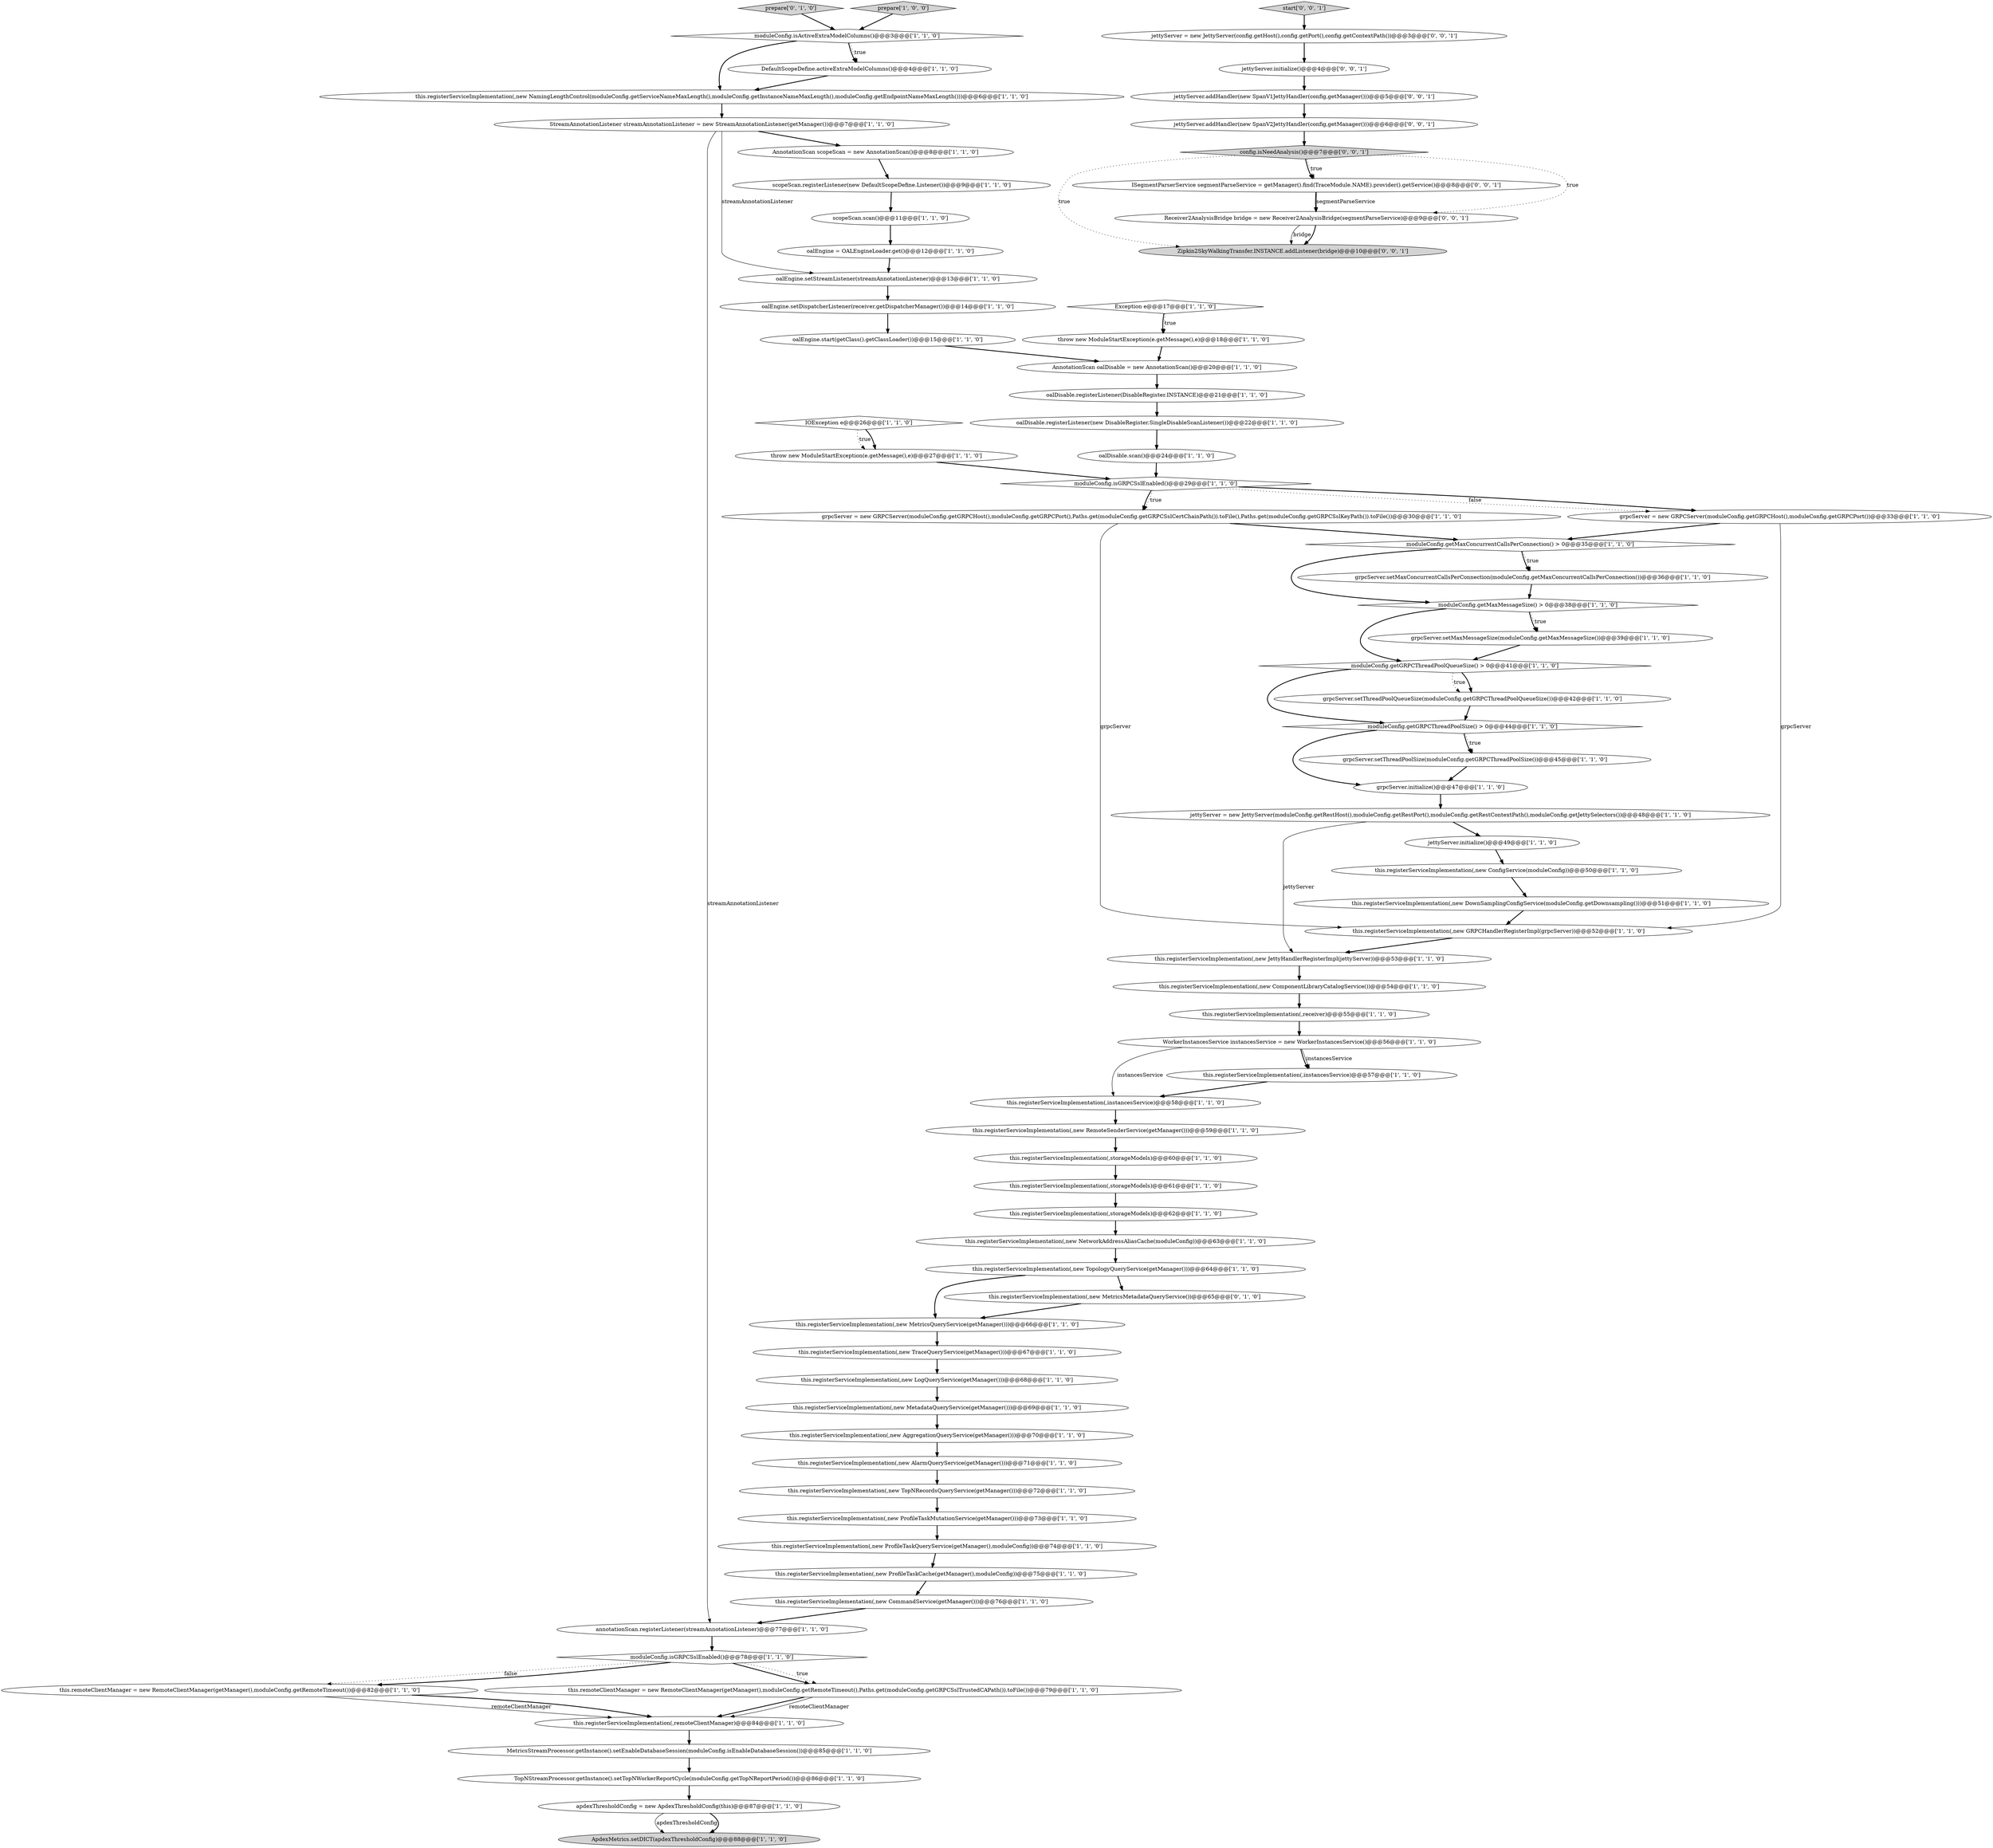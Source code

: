 digraph {
46 [style = filled, label = "moduleConfig.getMaxMessageSize() > 0@@@38@@@['1', '1', '0']", fillcolor = white, shape = diamond image = "AAA0AAABBB1BBB"];
41 [style = filled, label = "jettyServer = new JettyServer(moduleConfig.getRestHost(),moduleConfig.getRestPort(),moduleConfig.getRestContextPath(),moduleConfig.getJettySelectors())@@@48@@@['1', '1', '0']", fillcolor = white, shape = ellipse image = "AAA0AAABBB1BBB"];
0 [style = filled, label = "annotationScan.registerListener(streamAnnotationListener)@@@77@@@['1', '1', '0']", fillcolor = white, shape = ellipse image = "AAA0AAABBB1BBB"];
16 [style = filled, label = "this.registerServiceImplementation(,new TopologyQueryService(getManager()))@@@64@@@['1', '1', '0']", fillcolor = white, shape = ellipse image = "AAA0AAABBB1BBB"];
34 [style = filled, label = "this.registerServiceImplementation(,new GRPCHandlerRegisterImpl(grpcServer))@@@52@@@['1', '1', '0']", fillcolor = white, shape = ellipse image = "AAA0AAABBB1BBB"];
63 [style = filled, label = "this.registerServiceImplementation(,new TopNRecordsQueryService(getManager()))@@@72@@@['1', '1', '0']", fillcolor = white, shape = ellipse image = "AAA0AAABBB1BBB"];
8 [style = filled, label = "this.registerServiceImplementation(,storageModels)@@@60@@@['1', '1', '0']", fillcolor = white, shape = ellipse image = "AAA0AAABBB1BBB"];
73 [style = filled, label = "Zipkin2SkyWalkingTransfer.INSTANCE.addListener(bridge)@@@10@@@['0', '0', '1']", fillcolor = lightgray, shape = ellipse image = "AAA0AAABBB3BBB"];
72 [style = filled, label = "ISegmentParserService segmentParseService = getManager().find(TraceModule.NAME).provider().getService()@@@8@@@['0', '0', '1']", fillcolor = white, shape = ellipse image = "AAA0AAABBB3BBB"];
54 [style = filled, label = "throw new ModuleStartException(e.getMessage(),e)@@@18@@@['1', '1', '0']", fillcolor = white, shape = ellipse image = "AAA0AAABBB1BBB"];
79 [style = filled, label = "jettyServer.addHandler(new SpanV2JettyHandler(config,getManager()))@@@6@@@['0', '0', '1']", fillcolor = white, shape = ellipse image = "AAA0AAABBB3BBB"];
35 [style = filled, label = "this.registerServiceImplementation(,new DownSamplingConfigService(moduleConfig.getDownsampling()))@@@51@@@['1', '1', '0']", fillcolor = white, shape = ellipse image = "AAA0AAABBB1BBB"];
64 [style = filled, label = "oalEngine = OALEngineLoader.get()@@@12@@@['1', '1', '0']", fillcolor = white, shape = ellipse image = "AAA0AAABBB1BBB"];
69 [style = filled, label = "this.registerServiceImplementation(,new MetricsMetadataQueryService())@@@65@@@['0', '1', '0']", fillcolor = white, shape = ellipse image = "AAA1AAABBB2BBB"];
15 [style = filled, label = "this.registerServiceImplementation(,new ConfigService(moduleConfig))@@@50@@@['1', '1', '0']", fillcolor = white, shape = ellipse image = "AAA0AAABBB1BBB"];
39 [style = filled, label = "moduleConfig.isActiveExtraModelColumns()@@@3@@@['1', '1', '0']", fillcolor = white, shape = diamond image = "AAA0AAABBB1BBB"];
9 [style = filled, label = "this.registerServiceImplementation(,new ProfileTaskMutationService(getManager()))@@@73@@@['1', '1', '0']", fillcolor = white, shape = ellipse image = "AAA0AAABBB1BBB"];
28 [style = filled, label = "moduleConfig.getGRPCThreadPoolQueueSize() > 0@@@41@@@['1', '1', '0']", fillcolor = white, shape = diamond image = "AAA0AAABBB1BBB"];
50 [style = filled, label = "moduleConfig.isGRPCSslEnabled()@@@78@@@['1', '1', '0']", fillcolor = white, shape = diamond image = "AAA0AAABBB1BBB"];
5 [style = filled, label = "this.registerServiceImplementation(,new NamingLengthControl(moduleConfig.getServiceNameMaxLength(),moduleConfig.getInstanceNameMaxLength(),moduleConfig.getEndpointNameMaxLength()))@@@6@@@['1', '1', '0']", fillcolor = white, shape = ellipse image = "AAA0AAABBB1BBB"];
70 [style = filled, label = "prepare['0', '1', '0']", fillcolor = lightgray, shape = diamond image = "AAA0AAABBB2BBB"];
23 [style = filled, label = "this.registerServiceImplementation(,storageModels)@@@62@@@['1', '1', '0']", fillcolor = white, shape = ellipse image = "AAA0AAABBB1BBB"];
42 [style = filled, label = "IOException e@@@26@@@['1', '1', '0']", fillcolor = white, shape = diamond image = "AAA0AAABBB1BBB"];
1 [style = filled, label = "ApdexMetrics.setDICT(apdexThresholdConfig)@@@88@@@['1', '1', '0']", fillcolor = lightgray, shape = ellipse image = "AAA0AAABBB1BBB"];
37 [style = filled, label = "oalDisable.registerListener(DisableRegister.INSTANCE)@@@21@@@['1', '1', '0']", fillcolor = white, shape = ellipse image = "AAA0AAABBB1BBB"];
25 [style = filled, label = "oalEngine.start(getClass().getClassLoader())@@@15@@@['1', '1', '0']", fillcolor = white, shape = ellipse image = "AAA0AAABBB1BBB"];
51 [style = filled, label = "MetricsStreamProcessor.getInstance().setEnableDatabaseSession(moduleConfig.isEnableDatabaseSession())@@@85@@@['1', '1', '0']", fillcolor = white, shape = ellipse image = "AAA0AAABBB1BBB"];
38 [style = filled, label = "grpcServer.initialize()@@@47@@@['1', '1', '0']", fillcolor = white, shape = ellipse image = "AAA0AAABBB1BBB"];
66 [style = filled, label = "oalEngine.setDispatcherListener(receiver.getDispatcherManager())@@@14@@@['1', '1', '0']", fillcolor = white, shape = ellipse image = "AAA0AAABBB1BBB"];
29 [style = filled, label = "grpcServer.setThreadPoolQueueSize(moduleConfig.getGRPCThreadPoolQueueSize())@@@42@@@['1', '1', '0']", fillcolor = white, shape = ellipse image = "AAA0AAABBB1BBB"];
14 [style = filled, label = "moduleConfig.isGRPCSslEnabled()@@@29@@@['1', '1', '0']", fillcolor = white, shape = diamond image = "AAA0AAABBB1BBB"];
31 [style = filled, label = "apdexThresholdConfig = new ApdexThresholdConfig(this)@@@87@@@['1', '1', '0']", fillcolor = white, shape = ellipse image = "AAA0AAABBB1BBB"];
36 [style = filled, label = "StreamAnnotationListener streamAnnotationListener = new StreamAnnotationListener(getManager())@@@7@@@['1', '1', '0']", fillcolor = white, shape = ellipse image = "AAA0AAABBB1BBB"];
47 [style = filled, label = "oalEngine.setStreamListener(streamAnnotationListener)@@@13@@@['1', '1', '0']", fillcolor = white, shape = ellipse image = "AAA0AAABBB1BBB"];
20 [style = filled, label = "this.registerServiceImplementation(,new RemoteSenderService(getManager()))@@@59@@@['1', '1', '0']", fillcolor = white, shape = ellipse image = "AAA0AAABBB1BBB"];
44 [style = filled, label = "TopNStreamProcessor.getInstance().setTopNWorkerReportCycle(moduleConfig.getTopNReportPeriod())@@@86@@@['1', '1', '0']", fillcolor = white, shape = ellipse image = "AAA0AAABBB1BBB"];
53 [style = filled, label = "this.registerServiceImplementation(,new CommandService(getManager()))@@@76@@@['1', '1', '0']", fillcolor = white, shape = ellipse image = "AAA0AAABBB1BBB"];
58 [style = filled, label = "WorkerInstancesService instancesService = new WorkerInstancesService()@@@56@@@['1', '1', '0']", fillcolor = white, shape = ellipse image = "AAA0AAABBB1BBB"];
45 [style = filled, label = "this.registerServiceImplementation(,storageModels)@@@61@@@['1', '1', '0']", fillcolor = white, shape = ellipse image = "AAA0AAABBB1BBB"];
30 [style = filled, label = "jettyServer.initialize()@@@49@@@['1', '1', '0']", fillcolor = white, shape = ellipse image = "AAA0AAABBB1BBB"];
56 [style = filled, label = "grpcServer = new GRPCServer(moduleConfig.getGRPCHost(),moduleConfig.getGRPCPort(),Paths.get(moduleConfig.getGRPCSslCertChainPath()).toFile(),Paths.get(moduleConfig.getGRPCSslKeyPath()).toFile())@@@30@@@['1', '1', '0']", fillcolor = white, shape = ellipse image = "AAA0AAABBB1BBB"];
13 [style = filled, label = "this.registerServiceImplementation(,new NetworkAddressAliasCache(moduleConfig))@@@63@@@['1', '1', '0']", fillcolor = white, shape = ellipse image = "AAA0AAABBB1BBB"];
7 [style = filled, label = "grpcServer.setMaxConcurrentCallsPerConnection(moduleConfig.getMaxConcurrentCallsPerConnection())@@@36@@@['1', '1', '0']", fillcolor = white, shape = ellipse image = "AAA0AAABBB1BBB"];
67 [style = filled, label = "AnnotationScan oalDisable = new AnnotationScan()@@@20@@@['1', '1', '0']", fillcolor = white, shape = ellipse image = "AAA0AAABBB1BBB"];
6 [style = filled, label = "oalDisable.scan()@@@24@@@['1', '1', '0']", fillcolor = white, shape = ellipse image = "AAA0AAABBB1BBB"];
43 [style = filled, label = "this.registerServiceImplementation(,new TraceQueryService(getManager()))@@@67@@@['1', '1', '0']", fillcolor = white, shape = ellipse image = "AAA0AAABBB1BBB"];
60 [style = filled, label = "oalDisable.registerListener(new DisableRegister.SingleDisableScanListener())@@@22@@@['1', '1', '0']", fillcolor = white, shape = ellipse image = "AAA0AAABBB1BBB"];
76 [style = filled, label = "jettyServer = new JettyServer(config.getHost(),config.getPort(),config.getContextPath())@@@3@@@['0', '0', '1']", fillcolor = white, shape = ellipse image = "AAA0AAABBB3BBB"];
2 [style = filled, label = "this.registerServiceImplementation(,new JettyHandlerRegisterImpl(jettyServer))@@@53@@@['1', '1', '0']", fillcolor = white, shape = ellipse image = "AAA0AAABBB1BBB"];
32 [style = filled, label = "grpcServer.setMaxMessageSize(moduleConfig.getMaxMessageSize())@@@39@@@['1', '1', '0']", fillcolor = white, shape = ellipse image = "AAA0AAABBB1BBB"];
75 [style = filled, label = "jettyServer.initialize()@@@4@@@['0', '0', '1']", fillcolor = white, shape = ellipse image = "AAA0AAABBB3BBB"];
59 [style = filled, label = "this.registerServiceImplementation(,new ProfileTaskCache(getManager(),moduleConfig))@@@75@@@['1', '1', '0']", fillcolor = white, shape = ellipse image = "AAA0AAABBB1BBB"];
55 [style = filled, label = "this.registerServiceImplementation(,instancesService)@@@57@@@['1', '1', '0']", fillcolor = white, shape = ellipse image = "AAA0AAABBB1BBB"];
17 [style = filled, label = "grpcServer = new GRPCServer(moduleConfig.getGRPCHost(),moduleConfig.getGRPCPort())@@@33@@@['1', '1', '0']", fillcolor = white, shape = ellipse image = "AAA0AAABBB1BBB"];
71 [style = filled, label = "start['0', '0', '1']", fillcolor = lightgray, shape = diamond image = "AAA0AAABBB3BBB"];
68 [style = filled, label = "prepare['1', '0', '0']", fillcolor = lightgray, shape = diamond image = "AAA0AAABBB1BBB"];
19 [style = filled, label = "Exception e@@@17@@@['1', '1', '0']", fillcolor = white, shape = diamond image = "AAA0AAABBB1BBB"];
62 [style = filled, label = "this.registerServiceImplementation(,new MetricsQueryService(getManager()))@@@66@@@['1', '1', '0']", fillcolor = white, shape = ellipse image = "AAA0AAABBB1BBB"];
40 [style = filled, label = "throw new ModuleStartException(e.getMessage(),e)@@@27@@@['1', '1', '0']", fillcolor = white, shape = ellipse image = "AAA0AAABBB1BBB"];
27 [style = filled, label = "this.registerServiceImplementation(,receiver)@@@55@@@['1', '1', '0']", fillcolor = white, shape = ellipse image = "AAA0AAABBB1BBB"];
57 [style = filled, label = "moduleConfig.getMaxConcurrentCallsPerConnection() > 0@@@35@@@['1', '1', '0']", fillcolor = white, shape = diamond image = "AAA0AAABBB1BBB"];
61 [style = filled, label = "this.registerServiceImplementation(,new MetadataQueryService(getManager()))@@@69@@@['1', '1', '0']", fillcolor = white, shape = ellipse image = "AAA0AAABBB1BBB"];
78 [style = filled, label = "jettyServer.addHandler(new SpanV1JettyHandler(config,getManager()))@@@5@@@['0', '0', '1']", fillcolor = white, shape = ellipse image = "AAA0AAABBB3BBB"];
4 [style = filled, label = "this.registerServiceImplementation(,instancesService)@@@58@@@['1', '1', '0']", fillcolor = white, shape = ellipse image = "AAA0AAABBB1BBB"];
65 [style = filled, label = "moduleConfig.getGRPCThreadPoolSize() > 0@@@44@@@['1', '1', '0']", fillcolor = white, shape = diamond image = "AAA0AAABBB1BBB"];
49 [style = filled, label = "this.registerServiceImplementation(,new ComponentLibraryCatalogService())@@@54@@@['1', '1', '0']", fillcolor = white, shape = ellipse image = "AAA0AAABBB1BBB"];
52 [style = filled, label = "grpcServer.setThreadPoolSize(moduleConfig.getGRPCThreadPoolSize())@@@45@@@['1', '1', '0']", fillcolor = white, shape = ellipse image = "AAA0AAABBB1BBB"];
77 [style = filled, label = "config.isNeedAnalysis()@@@7@@@['0', '0', '1']", fillcolor = lightgray, shape = diamond image = "AAA0AAABBB3BBB"];
11 [style = filled, label = "AnnotationScan scopeScan = new AnnotationScan()@@@8@@@['1', '1', '0']", fillcolor = white, shape = ellipse image = "AAA0AAABBB1BBB"];
18 [style = filled, label = "this.registerServiceImplementation(,new AggregationQueryService(getManager()))@@@70@@@['1', '1', '0']", fillcolor = white, shape = ellipse image = "AAA0AAABBB1BBB"];
21 [style = filled, label = "scopeScan.scan()@@@11@@@['1', '1', '0']", fillcolor = white, shape = ellipse image = "AAA0AAABBB1BBB"];
33 [style = filled, label = "this.registerServiceImplementation(,new AlarmQueryService(getManager()))@@@71@@@['1', '1', '0']", fillcolor = white, shape = ellipse image = "AAA0AAABBB1BBB"];
3 [style = filled, label = "this.remoteClientManager = new RemoteClientManager(getManager(),moduleConfig.getRemoteTimeout())@@@82@@@['1', '1', '0']", fillcolor = white, shape = ellipse image = "AAA0AAABBB1BBB"];
22 [style = filled, label = "this.registerServiceImplementation(,new LogQueryService(getManager()))@@@68@@@['1', '1', '0']", fillcolor = white, shape = ellipse image = "AAA0AAABBB1BBB"];
12 [style = filled, label = "this.registerServiceImplementation(,remoteClientManager)@@@84@@@['1', '1', '0']", fillcolor = white, shape = ellipse image = "AAA0AAABBB1BBB"];
48 [style = filled, label = "scopeScan.registerListener(new DefaultScopeDefine.Listener())@@@9@@@['1', '1', '0']", fillcolor = white, shape = ellipse image = "AAA0AAABBB1BBB"];
26 [style = filled, label = "DefaultScopeDefine.activeExtraModelColumns()@@@4@@@['1', '1', '0']", fillcolor = white, shape = ellipse image = "AAA0AAABBB1BBB"];
74 [style = filled, label = "Receiver2AnalysisBridge bridge = new Receiver2AnalysisBridge(segmentParseService)@@@9@@@['0', '0', '1']", fillcolor = white, shape = ellipse image = "AAA0AAABBB3BBB"];
10 [style = filled, label = "this.registerServiceImplementation(,new ProfileTaskQueryService(getManager(),moduleConfig))@@@74@@@['1', '1', '0']", fillcolor = white, shape = ellipse image = "AAA0AAABBB1BBB"];
24 [style = filled, label = "this.remoteClientManager = new RemoteClientManager(getManager(),moduleConfig.getRemoteTimeout(),Paths.get(moduleConfig.getGRPCSslTrustedCAPath()).toFile())@@@79@@@['1', '1', '0']", fillcolor = white, shape = ellipse image = "AAA0AAABBB1BBB"];
77->73 [style = dotted, label="true"];
78->79 [style = bold, label=""];
33->63 [style = bold, label=""];
10->59 [style = bold, label=""];
58->55 [style = bold, label=""];
47->66 [style = bold, label=""];
39->5 [style = bold, label=""];
38->41 [style = bold, label=""];
41->2 [style = solid, label="jettyServer"];
54->67 [style = bold, label=""];
42->40 [style = dotted, label="true"];
57->7 [style = bold, label=""];
32->28 [style = bold, label=""];
3->12 [style = solid, label="remoteClientManager"];
21->64 [style = bold, label=""];
31->1 [style = solid, label="apdexThresholdConfig"];
34->2 [style = bold, label=""];
58->4 [style = solid, label="instancesService"];
35->34 [style = bold, label=""];
14->56 [style = bold, label=""];
66->25 [style = bold, label=""];
28->29 [style = bold, label=""];
58->55 [style = solid, label="instancesService"];
14->17 [style = bold, label=""];
16->62 [style = bold, label=""];
50->24 [style = bold, label=""];
41->30 [style = bold, label=""];
50->3 [style = dotted, label="false"];
44->31 [style = bold, label=""];
50->24 [style = dotted, label="true"];
61->18 [style = bold, label=""];
77->72 [style = bold, label=""];
7->46 [style = bold, label=""];
6->14 [style = bold, label=""];
42->40 [style = bold, label=""];
17->57 [style = bold, label=""];
36->47 [style = solid, label="streamAnnotationListener"];
19->54 [style = dotted, label="true"];
65->38 [style = bold, label=""];
45->23 [style = bold, label=""];
50->3 [style = bold, label=""];
46->32 [style = dotted, label="true"];
16->69 [style = bold, label=""];
69->62 [style = bold, label=""];
28->29 [style = dotted, label="true"];
28->65 [style = bold, label=""];
9->10 [style = bold, label=""];
74->73 [style = solid, label="bridge"];
48->21 [style = bold, label=""];
56->34 [style = solid, label="grpcServer"];
70->39 [style = bold, label=""];
79->77 [style = bold, label=""];
76->75 [style = bold, label=""];
77->72 [style = dotted, label="true"];
57->46 [style = bold, label=""];
72->74 [style = bold, label=""];
2->49 [style = bold, label=""];
0->50 [style = bold, label=""];
18->33 [style = bold, label=""];
20->8 [style = bold, label=""];
27->58 [style = bold, label=""];
22->61 [style = bold, label=""];
53->0 [style = bold, label=""];
14->17 [style = dotted, label="false"];
65->52 [style = dotted, label="true"];
65->52 [style = bold, label=""];
12->51 [style = bold, label=""];
23->13 [style = bold, label=""];
71->76 [style = bold, label=""];
15->35 [style = bold, label=""];
3->12 [style = bold, label=""];
64->47 [style = bold, label=""];
67->37 [style = bold, label=""];
13->16 [style = bold, label=""];
29->65 [style = bold, label=""];
36->0 [style = solid, label="streamAnnotationListener"];
57->7 [style = dotted, label="true"];
39->26 [style = dotted, label="true"];
36->11 [style = bold, label=""];
68->39 [style = bold, label=""];
63->9 [style = bold, label=""];
24->12 [style = bold, label=""];
5->36 [style = bold, label=""];
19->54 [style = bold, label=""];
43->22 [style = bold, label=""];
14->56 [style = dotted, label="true"];
25->67 [style = bold, label=""];
39->26 [style = bold, label=""];
49->27 [style = bold, label=""];
72->74 [style = solid, label="segmentParseService"];
37->60 [style = bold, label=""];
31->1 [style = bold, label=""];
30->15 [style = bold, label=""];
51->44 [style = bold, label=""];
46->32 [style = bold, label=""];
11->48 [style = bold, label=""];
77->74 [style = dotted, label="true"];
62->43 [style = bold, label=""];
52->38 [style = bold, label=""];
4->20 [style = bold, label=""];
56->57 [style = bold, label=""];
55->4 [style = bold, label=""];
26->5 [style = bold, label=""];
40->14 [style = bold, label=""];
46->28 [style = bold, label=""];
59->53 [style = bold, label=""];
75->78 [style = bold, label=""];
8->45 [style = bold, label=""];
17->34 [style = solid, label="grpcServer"];
74->73 [style = bold, label=""];
24->12 [style = solid, label="remoteClientManager"];
60->6 [style = bold, label=""];
}
